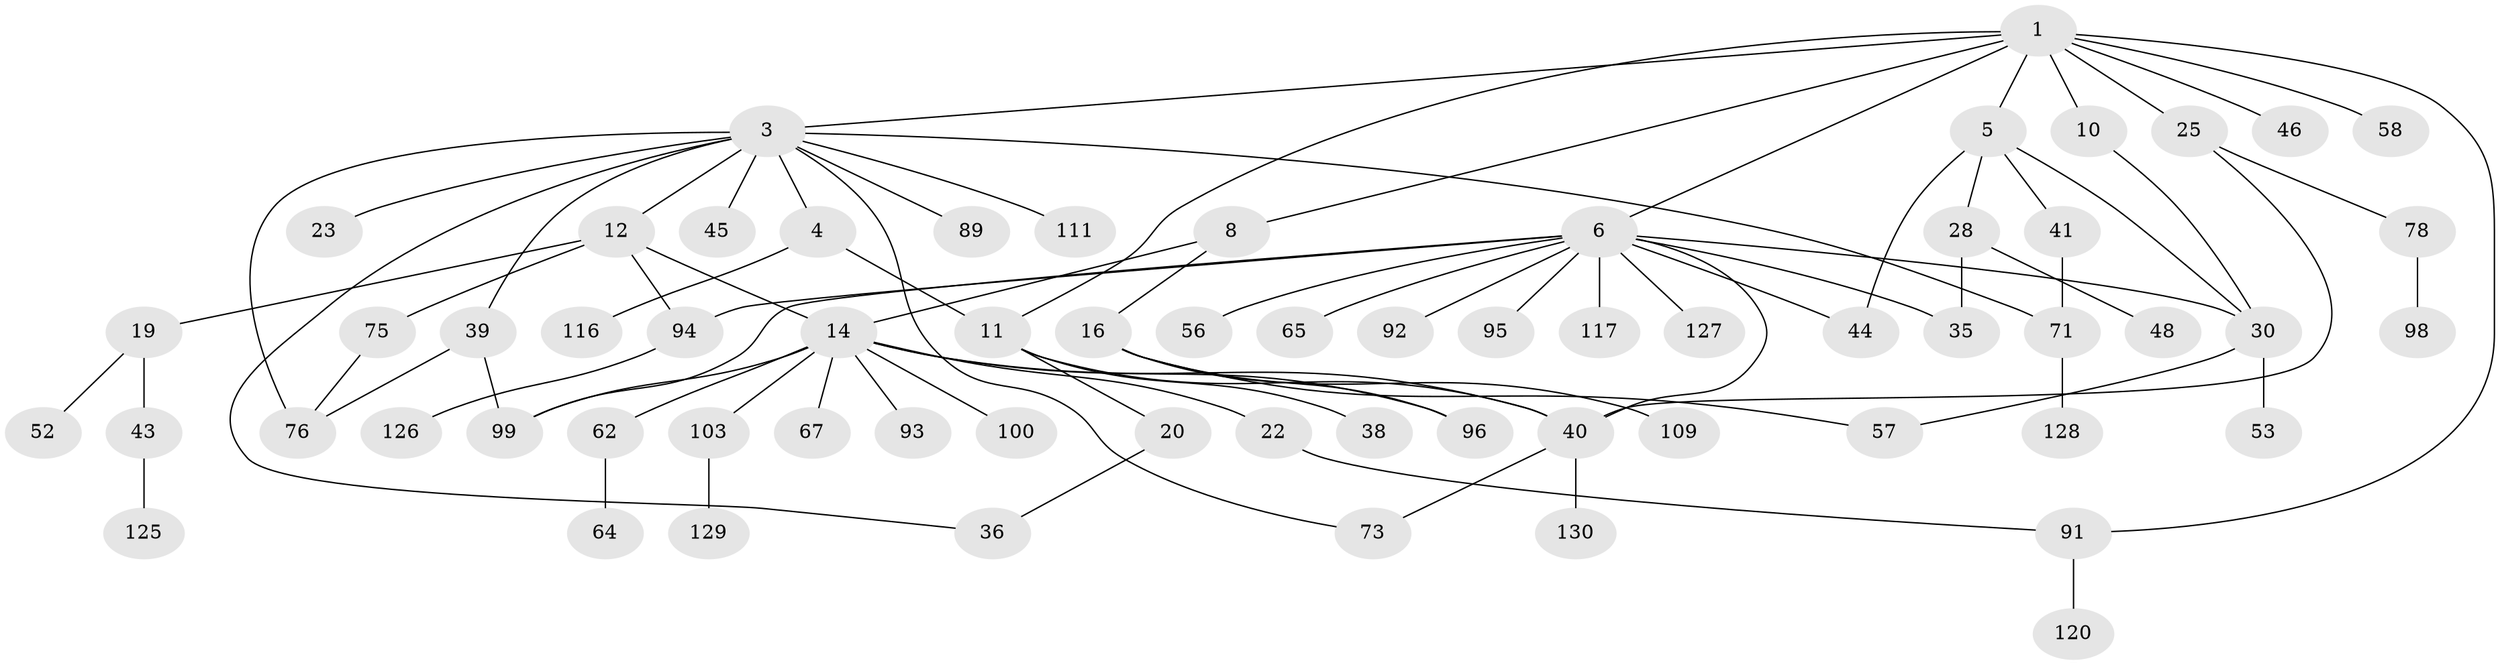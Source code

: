 // original degree distribution, {8: 0.007692307692307693, 4: 0.09230769230769231, 6: 0.015384615384615385, 3: 0.2076923076923077, 9: 0.007692307692307693, 5: 0.038461538461538464, 2: 0.2230769230769231, 7: 0.007692307692307693, 1: 0.4}
// Generated by graph-tools (version 1.1) at 2025/17/03/04/25 18:17:06]
// undirected, 65 vertices, 84 edges
graph export_dot {
graph [start="1"]
  node [color=gray90,style=filled];
  1 [super="+2+37"];
  3 [super="+15+9+33"];
  4 [super="+79+122"];
  5 [super="+7"];
  6 [super="+87+51+13+49+17+31+18"];
  8;
  10;
  11;
  12 [super="+27+59+121"];
  14 [super="+74+70+21+29+32"];
  16 [super="+86"];
  19 [super="+24"];
  20 [super="+83+54"];
  22 [super="+80"];
  23;
  25 [super="+82+61"];
  28;
  30 [super="+34+63"];
  35;
  36;
  38;
  39;
  40 [super="+104+107+90"];
  41 [super="+69"];
  43;
  44 [super="+110"];
  45 [super="+118"];
  46;
  48;
  52;
  53;
  56;
  57 [super="+72"];
  58;
  62 [super="+105+81"];
  64;
  65;
  67;
  71 [super="+101+97"];
  73 [super="+106"];
  75;
  76 [super="+113"];
  78;
  89;
  91 [super="+112"];
  92;
  93;
  94;
  95 [super="+115"];
  96 [super="+108"];
  98;
  99;
  100;
  103;
  109;
  111;
  116;
  117;
  120;
  125;
  126;
  127;
  128;
  129;
  130;
  1 -- 3;
  1 -- 5;
  1 -- 25;
  1 -- 58;
  1 -- 91;
  1 -- 11;
  1 -- 8;
  1 -- 10;
  1 -- 6;
  1 -- 46;
  3 -- 4;
  3 -- 12;
  3 -- 36;
  3 -- 23;
  3 -- 39;
  3 -- 73;
  3 -- 71;
  3 -- 89;
  3 -- 76;
  3 -- 45;
  3 -- 111;
  4 -- 11;
  4 -- 116;
  5 -- 41;
  5 -- 28;
  5 -- 30;
  5 -- 44;
  6 -- 40;
  6 -- 94;
  6 -- 44;
  6 -- 95;
  6 -- 92;
  6 -- 99;
  6 -- 127;
  6 -- 56;
  6 -- 65;
  6 -- 30;
  6 -- 35;
  6 -- 117;
  8 -- 14;
  8 -- 16 [weight=2];
  10 -- 30;
  11 -- 20;
  11 -- 38;
  11 -- 40;
  12 -- 19;
  12 -- 14;
  12 -- 75;
  12 -- 94;
  14 -- 99;
  14 -- 93;
  14 -- 103;
  14 -- 100;
  14 -- 22;
  14 -- 40;
  14 -- 96;
  14 -- 67;
  14 -- 62;
  16 -- 109;
  16 -- 57;
  16 -- 96;
  19 -- 43;
  19 -- 52;
  20 -- 36;
  22 -- 91;
  25 -- 78;
  25 -- 40;
  28 -- 48;
  28 -- 35;
  30 -- 53;
  30 -- 57;
  39 -- 76;
  39 -- 99;
  40 -- 130;
  40 -- 73;
  41 -- 71;
  43 -- 125;
  62 -- 64;
  71 -- 128;
  75 -- 76;
  78 -- 98;
  91 -- 120;
  94 -- 126;
  103 -- 129;
}
